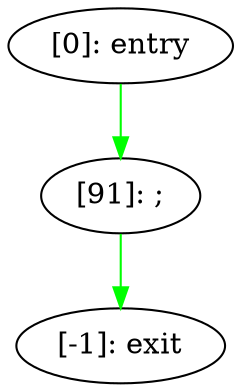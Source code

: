 digraph {
"0" [label="[-1]: exit"] 
"1" [label="[0]: entry"] 
"2" [label="[91]: ;\n"] 
"1" -> "2" [label="" color="green"] 
"2" -> "0" [label="" color="green"] 
}
